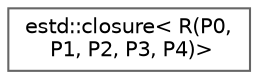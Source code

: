 digraph "Graphical Class Hierarchy"
{
 // LATEX_PDF_SIZE
  bgcolor="transparent";
  edge [fontname=Helvetica,fontsize=10,labelfontname=Helvetica,labelfontsize=10];
  node [fontname=Helvetica,fontsize=10,shape=box,height=0.2,width=0.4];
  rankdir="LR";
  Node0 [id="Node000000",label="estd::closure\< R(P0,\l P1, P2, P3, P4)\>",height=0.2,width=0.4,color="grey40", fillcolor="white", style="filled",URL="$d0/d69/structestd_1_1closure_3_01R_07P0_00_01P1_00_01P2_00_01P3_00_01P4_08_4.html",tooltip=" "];
}
